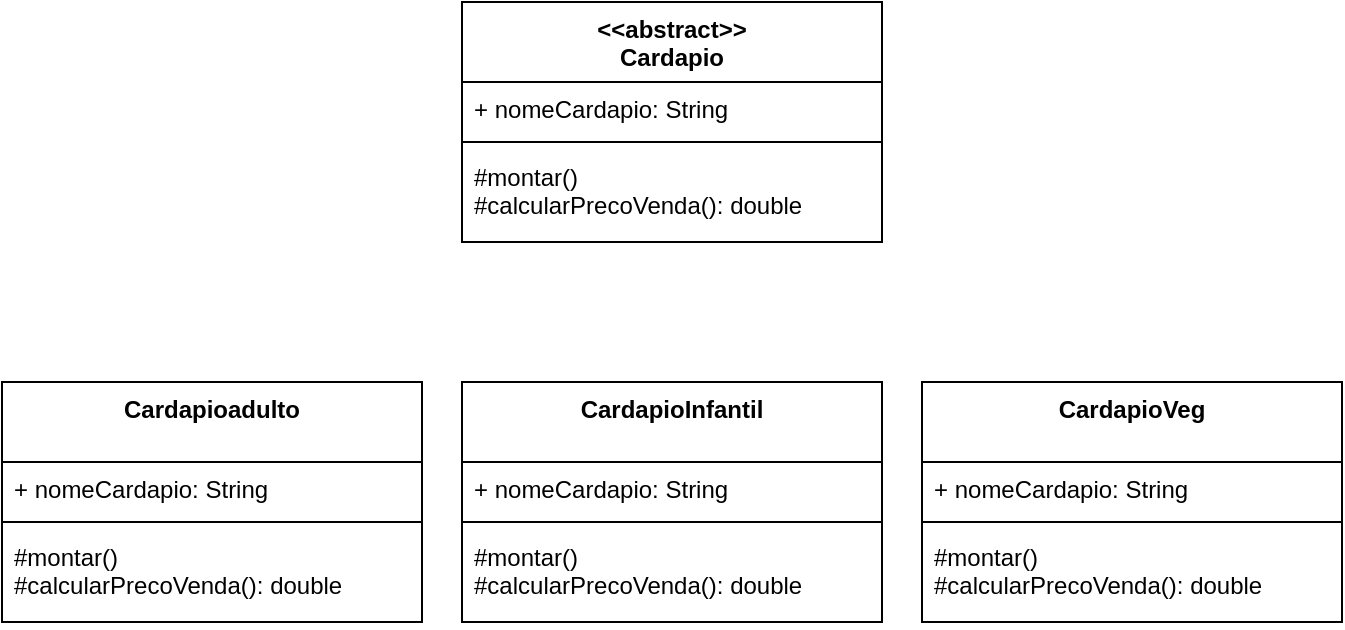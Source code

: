 <mxfile version="15.5.5" type="github">
  <diagram id="ATZofrC0FP9jJyXMx9D0" name="Page-1">
    <mxGraphModel dx="865" dy="514" grid="1" gridSize="10" guides="1" tooltips="1" connect="1" arrows="1" fold="1" page="1" pageScale="1" pageWidth="827" pageHeight="1169" math="0" shadow="0">
      <root>
        <mxCell id="0" />
        <mxCell id="1" parent="0" />
        <mxCell id="OzavvVWusO-42MRsuHtR-1" value="&lt;&lt;abstract&gt;&gt;&#xa;Cardapio" style="swimlane;fontStyle=1;align=center;verticalAlign=top;childLayout=stackLayout;horizontal=1;startSize=40;horizontalStack=0;resizeParent=1;resizeParentMax=0;resizeLast=0;collapsible=1;marginBottom=0;" vertex="1" parent="1">
          <mxGeometry x="250" y="220" width="210" height="120" as="geometry" />
        </mxCell>
        <mxCell id="OzavvVWusO-42MRsuHtR-2" value="+ nomeCardapio: String" style="text;strokeColor=none;fillColor=none;align=left;verticalAlign=top;spacingLeft=4;spacingRight=4;overflow=hidden;rotatable=0;points=[[0,0.5],[1,0.5]];portConstraint=eastwest;" vertex="1" parent="OzavvVWusO-42MRsuHtR-1">
          <mxGeometry y="40" width="210" height="26" as="geometry" />
        </mxCell>
        <mxCell id="OzavvVWusO-42MRsuHtR-3" value="" style="line;strokeWidth=1;fillColor=none;align=left;verticalAlign=middle;spacingTop=-1;spacingLeft=3;spacingRight=3;rotatable=0;labelPosition=right;points=[];portConstraint=eastwest;" vertex="1" parent="OzavvVWusO-42MRsuHtR-1">
          <mxGeometry y="66" width="210" height="8" as="geometry" />
        </mxCell>
        <mxCell id="OzavvVWusO-42MRsuHtR-4" value="#montar()&#xa;#calcularPrecoVenda(): double" style="text;strokeColor=none;fillColor=none;align=left;verticalAlign=top;spacingLeft=4;spacingRight=4;overflow=hidden;rotatable=0;points=[[0,0.5],[1,0.5]];portConstraint=eastwest;" vertex="1" parent="OzavvVWusO-42MRsuHtR-1">
          <mxGeometry y="74" width="210" height="46" as="geometry" />
        </mxCell>
        <mxCell id="OzavvVWusO-42MRsuHtR-5" value="Cardapioadulto" style="swimlane;fontStyle=1;align=center;verticalAlign=top;childLayout=stackLayout;horizontal=1;startSize=40;horizontalStack=0;resizeParent=1;resizeParentMax=0;resizeLast=0;collapsible=1;marginBottom=0;" vertex="1" parent="1">
          <mxGeometry x="20" y="410" width="210" height="120" as="geometry" />
        </mxCell>
        <mxCell id="OzavvVWusO-42MRsuHtR-6" value="+ nomeCardapio: String" style="text;strokeColor=none;fillColor=none;align=left;verticalAlign=top;spacingLeft=4;spacingRight=4;overflow=hidden;rotatable=0;points=[[0,0.5],[1,0.5]];portConstraint=eastwest;" vertex="1" parent="OzavvVWusO-42MRsuHtR-5">
          <mxGeometry y="40" width="210" height="26" as="geometry" />
        </mxCell>
        <mxCell id="OzavvVWusO-42MRsuHtR-7" value="" style="line;strokeWidth=1;fillColor=none;align=left;verticalAlign=middle;spacingTop=-1;spacingLeft=3;spacingRight=3;rotatable=0;labelPosition=right;points=[];portConstraint=eastwest;" vertex="1" parent="OzavvVWusO-42MRsuHtR-5">
          <mxGeometry y="66" width="210" height="8" as="geometry" />
        </mxCell>
        <mxCell id="OzavvVWusO-42MRsuHtR-8" value="#montar()&#xa;#calcularPrecoVenda(): double" style="text;strokeColor=none;fillColor=none;align=left;verticalAlign=top;spacingLeft=4;spacingRight=4;overflow=hidden;rotatable=0;points=[[0,0.5],[1,0.5]];portConstraint=eastwest;" vertex="1" parent="OzavvVWusO-42MRsuHtR-5">
          <mxGeometry y="74" width="210" height="46" as="geometry" />
        </mxCell>
        <mxCell id="OzavvVWusO-42MRsuHtR-9" value="CardapioInfantil" style="swimlane;fontStyle=1;align=center;verticalAlign=top;childLayout=stackLayout;horizontal=1;startSize=40;horizontalStack=0;resizeParent=1;resizeParentMax=0;resizeLast=0;collapsible=1;marginBottom=0;" vertex="1" parent="1">
          <mxGeometry x="250" y="410" width="210" height="120" as="geometry" />
        </mxCell>
        <mxCell id="OzavvVWusO-42MRsuHtR-10" value="+ nomeCardapio: String" style="text;strokeColor=none;fillColor=none;align=left;verticalAlign=top;spacingLeft=4;spacingRight=4;overflow=hidden;rotatable=0;points=[[0,0.5],[1,0.5]];portConstraint=eastwest;" vertex="1" parent="OzavvVWusO-42MRsuHtR-9">
          <mxGeometry y="40" width="210" height="26" as="geometry" />
        </mxCell>
        <mxCell id="OzavvVWusO-42MRsuHtR-11" value="" style="line;strokeWidth=1;fillColor=none;align=left;verticalAlign=middle;spacingTop=-1;spacingLeft=3;spacingRight=3;rotatable=0;labelPosition=right;points=[];portConstraint=eastwest;" vertex="1" parent="OzavvVWusO-42MRsuHtR-9">
          <mxGeometry y="66" width="210" height="8" as="geometry" />
        </mxCell>
        <mxCell id="OzavvVWusO-42MRsuHtR-12" value="#montar()&#xa;#calcularPrecoVenda(): double" style="text;strokeColor=none;fillColor=none;align=left;verticalAlign=top;spacingLeft=4;spacingRight=4;overflow=hidden;rotatable=0;points=[[0,0.5],[1,0.5]];portConstraint=eastwest;" vertex="1" parent="OzavvVWusO-42MRsuHtR-9">
          <mxGeometry y="74" width="210" height="46" as="geometry" />
        </mxCell>
        <mxCell id="OzavvVWusO-42MRsuHtR-13" value="CardapioVeg" style="swimlane;fontStyle=1;align=center;verticalAlign=top;childLayout=stackLayout;horizontal=1;startSize=40;horizontalStack=0;resizeParent=1;resizeParentMax=0;resizeLast=0;collapsible=1;marginBottom=0;" vertex="1" parent="1">
          <mxGeometry x="480" y="410" width="210" height="120" as="geometry" />
        </mxCell>
        <mxCell id="OzavvVWusO-42MRsuHtR-14" value="+ nomeCardapio: String" style="text;strokeColor=none;fillColor=none;align=left;verticalAlign=top;spacingLeft=4;spacingRight=4;overflow=hidden;rotatable=0;points=[[0,0.5],[1,0.5]];portConstraint=eastwest;" vertex="1" parent="OzavvVWusO-42MRsuHtR-13">
          <mxGeometry y="40" width="210" height="26" as="geometry" />
        </mxCell>
        <mxCell id="OzavvVWusO-42MRsuHtR-15" value="" style="line;strokeWidth=1;fillColor=none;align=left;verticalAlign=middle;spacingTop=-1;spacingLeft=3;spacingRight=3;rotatable=0;labelPosition=right;points=[];portConstraint=eastwest;" vertex="1" parent="OzavvVWusO-42MRsuHtR-13">
          <mxGeometry y="66" width="210" height="8" as="geometry" />
        </mxCell>
        <mxCell id="OzavvVWusO-42MRsuHtR-16" value="#montar()&#xa;#calcularPrecoVenda(): double" style="text;strokeColor=none;fillColor=none;align=left;verticalAlign=top;spacingLeft=4;spacingRight=4;overflow=hidden;rotatable=0;points=[[0,0.5],[1,0.5]];portConstraint=eastwest;" vertex="1" parent="OzavvVWusO-42MRsuHtR-13">
          <mxGeometry y="74" width="210" height="46" as="geometry" />
        </mxCell>
      </root>
    </mxGraphModel>
  </diagram>
</mxfile>
